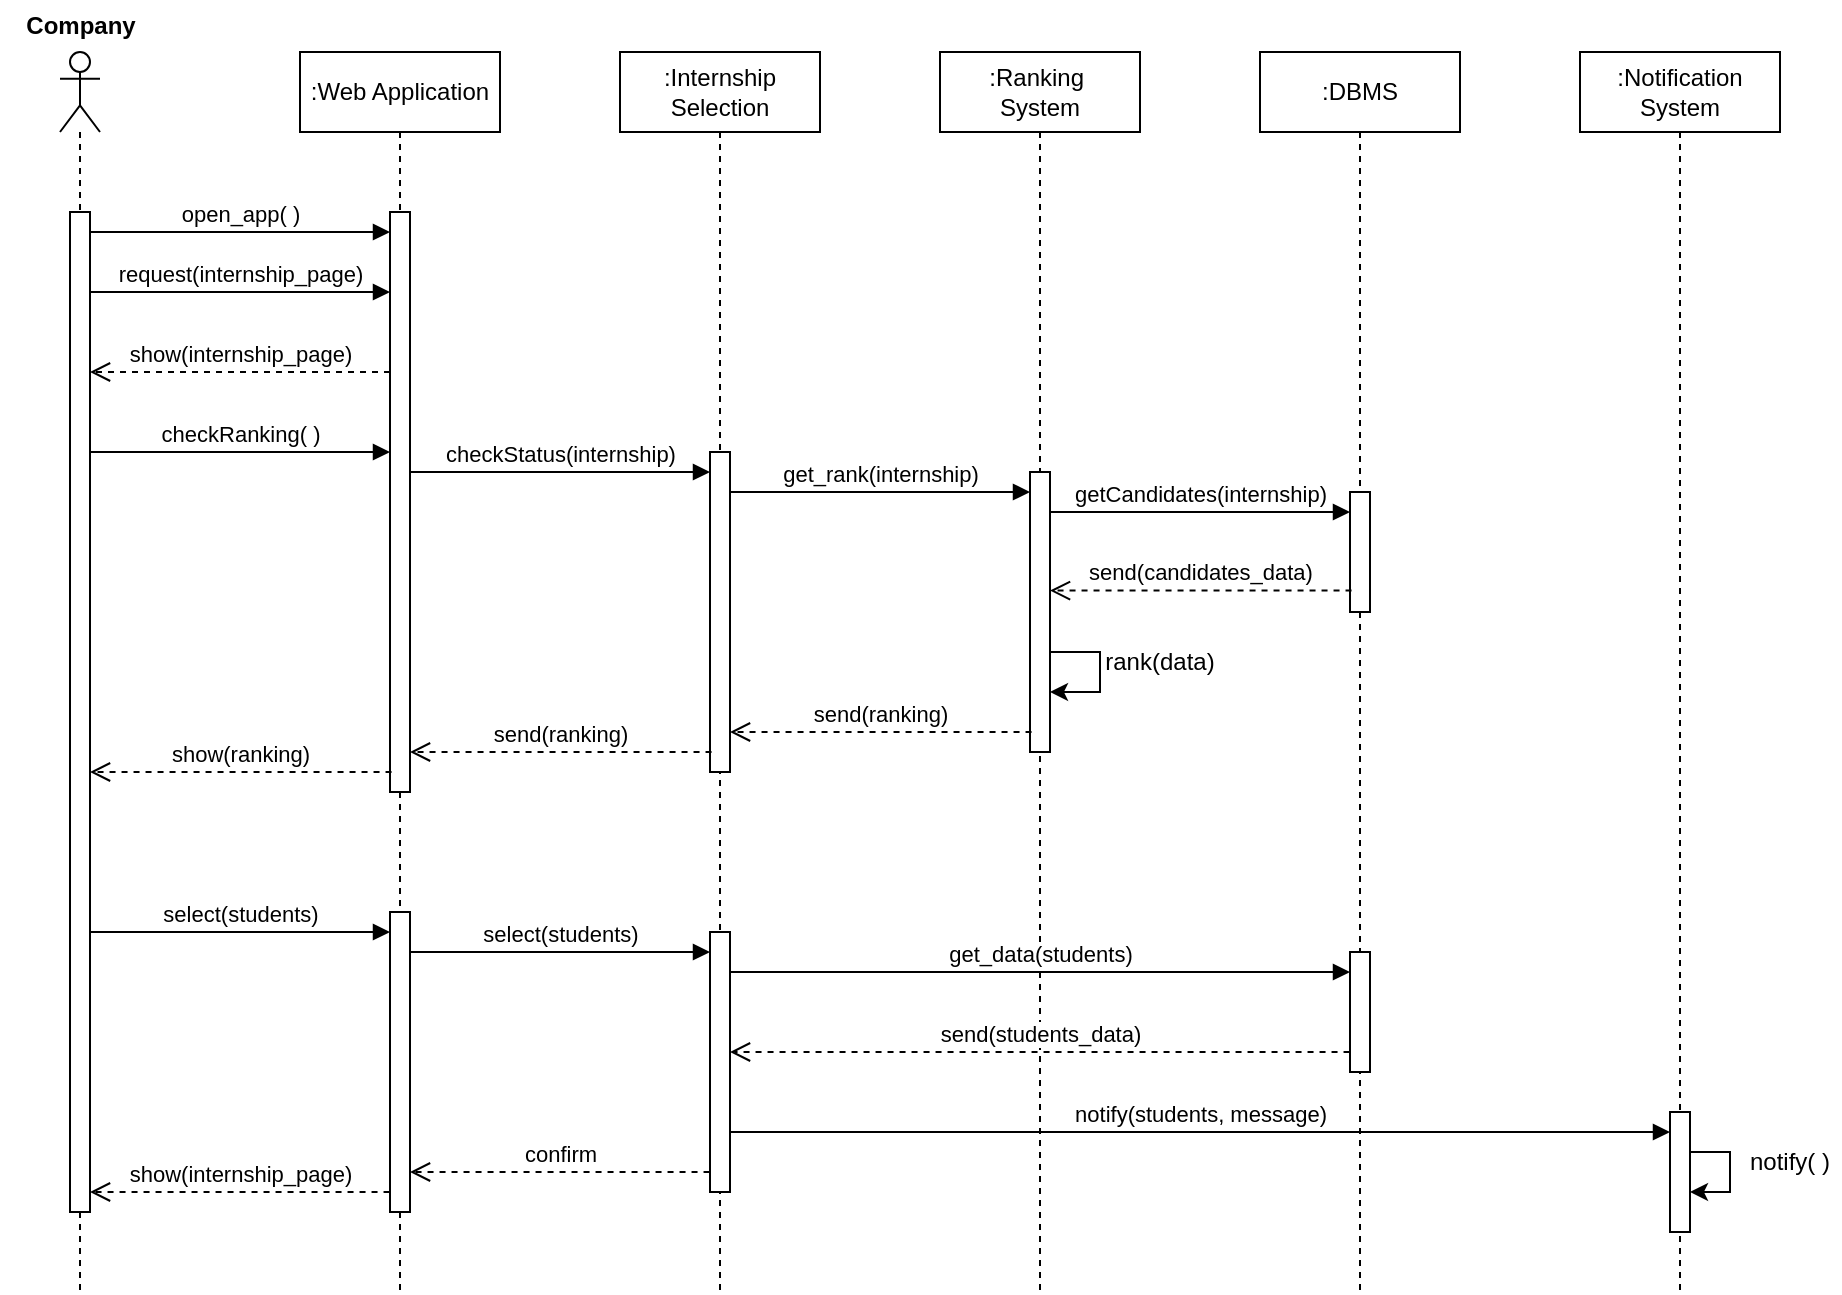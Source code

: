 <mxfile version="25.0.1">
  <diagram name="Page-1" id="2YBvvXClWsGukQMizWep">
    <mxGraphModel dx="972" dy="518" grid="1" gridSize="10" guides="1" tooltips="1" connect="1" arrows="1" fold="1" page="1" pageScale="1" pageWidth="850" pageHeight="1100" math="0" shadow="0">
      <root>
        <mxCell id="0" />
        <mxCell id="1" parent="0" />
        <mxCell id="xZiZErRuDLRy31UqDFJW-1" value="" style="shape=umlLifeline;perimeter=lifelinePerimeter;whiteSpace=wrap;html=1;container=1;dropTarget=0;collapsible=0;recursiveResize=0;outlineConnect=0;portConstraint=eastwest;newEdgeStyle={&quot;curved&quot;:0,&quot;rounded&quot;:0};participant=umlActor;" vertex="1" parent="1">
          <mxGeometry x="70" y="40" width="20" height="620" as="geometry" />
        </mxCell>
        <mxCell id="xZiZErRuDLRy31UqDFJW-11" value="" style="html=1;points=[[0,0,0,0,5],[0,1,0,0,-5],[1,0,0,0,5],[1,1,0,0,-5]];perimeter=orthogonalPerimeter;outlineConnect=0;targetShapes=umlLifeline;portConstraint=eastwest;newEdgeStyle={&quot;curved&quot;:0,&quot;rounded&quot;:0};" vertex="1" parent="xZiZErRuDLRy31UqDFJW-1">
          <mxGeometry x="5" y="80" width="10" height="500" as="geometry" />
        </mxCell>
        <mxCell id="xZiZErRuDLRy31UqDFJW-2" value="Company" style="text;align=center;fontStyle=1;verticalAlign=middle;spacingLeft=3;spacingRight=3;strokeColor=none;rotatable=0;points=[[0,0.5],[1,0.5]];portConstraint=eastwest;html=1;" vertex="1" parent="1">
          <mxGeometry x="40" y="14" width="80" height="26" as="geometry" />
        </mxCell>
        <mxCell id="xZiZErRuDLRy31UqDFJW-3" value=":Web Application" style="shape=umlLifeline;perimeter=lifelinePerimeter;whiteSpace=wrap;html=1;container=1;dropTarget=0;collapsible=0;recursiveResize=0;outlineConnect=0;portConstraint=eastwest;newEdgeStyle={&quot;curved&quot;:0,&quot;rounded&quot;:0};" vertex="1" parent="1">
          <mxGeometry x="190" y="40" width="100" height="620" as="geometry" />
        </mxCell>
        <mxCell id="xZiZErRuDLRy31UqDFJW-12" value="" style="html=1;points=[[0,0,0,0,5],[0,1,0,0,-5],[1,0,0,0,5],[1,1,0,0,-5]];perimeter=orthogonalPerimeter;outlineConnect=0;targetShapes=umlLifeline;portConstraint=eastwest;newEdgeStyle={&quot;curved&quot;:0,&quot;rounded&quot;:0};" vertex="1" parent="xZiZErRuDLRy31UqDFJW-3">
          <mxGeometry x="45" y="80" width="10" height="290" as="geometry" />
        </mxCell>
        <mxCell id="xZiZErRuDLRy31UqDFJW-29" value="" style="html=1;points=[[0,0,0,0,5],[0,1,0,0,-5],[1,0,0,0,5],[1,1,0,0,-5]];perimeter=orthogonalPerimeter;outlineConnect=0;targetShapes=umlLifeline;portConstraint=eastwest;newEdgeStyle={&quot;curved&quot;:0,&quot;rounded&quot;:0};" vertex="1" parent="xZiZErRuDLRy31UqDFJW-3">
          <mxGeometry x="45" y="430" width="10" height="150" as="geometry" />
        </mxCell>
        <mxCell id="xZiZErRuDLRy31UqDFJW-4" value=":Internship Selection" style="shape=umlLifeline;perimeter=lifelinePerimeter;whiteSpace=wrap;html=1;container=1;dropTarget=0;collapsible=0;recursiveResize=0;outlineConnect=0;portConstraint=eastwest;newEdgeStyle={&quot;curved&quot;:0,&quot;rounded&quot;:0};" vertex="1" parent="1">
          <mxGeometry x="350" y="40" width="100" height="620" as="geometry" />
        </mxCell>
        <mxCell id="xZiZErRuDLRy31UqDFJW-15" value="" style="html=1;points=[[0,0,0,0,5],[0,1,0,0,-5],[1,0,0,0,5],[1,1,0,0,-5]];perimeter=orthogonalPerimeter;outlineConnect=0;targetShapes=umlLifeline;portConstraint=eastwest;newEdgeStyle={&quot;curved&quot;:0,&quot;rounded&quot;:0};" vertex="1" parent="xZiZErRuDLRy31UqDFJW-4">
          <mxGeometry x="45" y="200" width="10" height="160" as="geometry" />
        </mxCell>
        <mxCell id="xZiZErRuDLRy31UqDFJW-30" value="" style="html=1;points=[[0,0,0,0,5],[0,1,0,0,-5],[1,0,0,0,5],[1,1,0,0,-5]];perimeter=orthogonalPerimeter;outlineConnect=0;targetShapes=umlLifeline;portConstraint=eastwest;newEdgeStyle={&quot;curved&quot;:0,&quot;rounded&quot;:0};" vertex="1" parent="xZiZErRuDLRy31UqDFJW-4">
          <mxGeometry x="45" y="440" width="10" height="130" as="geometry" />
        </mxCell>
        <mxCell id="xZiZErRuDLRy31UqDFJW-5" value=":Ranking&amp;nbsp;&lt;div&gt;System&lt;/div&gt;" style="shape=umlLifeline;perimeter=lifelinePerimeter;whiteSpace=wrap;html=1;container=1;dropTarget=0;collapsible=0;recursiveResize=0;outlineConnect=0;portConstraint=eastwest;newEdgeStyle={&quot;curved&quot;:0,&quot;rounded&quot;:0};" vertex="1" parent="1">
          <mxGeometry x="510" y="40" width="100" height="620" as="geometry" />
        </mxCell>
        <mxCell id="xZiZErRuDLRy31UqDFJW-17" value="" style="html=1;points=[[0,0,0,0,5],[0,1,0,0,-5],[1,0,0,0,5],[1,1,0,0,-5]];perimeter=orthogonalPerimeter;outlineConnect=0;targetShapes=umlLifeline;portConstraint=eastwest;newEdgeStyle={&quot;curved&quot;:0,&quot;rounded&quot;:0};" vertex="1" parent="xZiZErRuDLRy31UqDFJW-5">
          <mxGeometry x="45" y="210" width="10" height="140" as="geometry" />
        </mxCell>
        <mxCell id="xZiZErRuDLRy31UqDFJW-6" value=":DBMS" style="shape=umlLifeline;perimeter=lifelinePerimeter;whiteSpace=wrap;html=1;container=1;dropTarget=0;collapsible=0;recursiveResize=0;outlineConnect=0;portConstraint=eastwest;newEdgeStyle={&quot;curved&quot;:0,&quot;rounded&quot;:0};" vertex="1" parent="1">
          <mxGeometry x="670" y="40" width="100" height="620" as="geometry" />
        </mxCell>
        <mxCell id="xZiZErRuDLRy31UqDFJW-19" value="" style="html=1;points=[[0,0,0,0,5],[0,1,0,0,-5],[1,0,0,0,5],[1,1,0,0,-5]];perimeter=orthogonalPerimeter;outlineConnect=0;targetShapes=umlLifeline;portConstraint=eastwest;newEdgeStyle={&quot;curved&quot;:0,&quot;rounded&quot;:0};" vertex="1" parent="xZiZErRuDLRy31UqDFJW-6">
          <mxGeometry x="45" y="220" width="10" height="60" as="geometry" />
        </mxCell>
        <mxCell id="xZiZErRuDLRy31UqDFJW-32" value="" style="html=1;points=[[0,0,0,0,5],[0,1,0,0,-5],[1,0,0,0,5],[1,1,0,0,-5]];perimeter=orthogonalPerimeter;outlineConnect=0;targetShapes=umlLifeline;portConstraint=eastwest;newEdgeStyle={&quot;curved&quot;:0,&quot;rounded&quot;:0};" vertex="1" parent="xZiZErRuDLRy31UqDFJW-6">
          <mxGeometry x="45" y="450" width="10" height="60" as="geometry" />
        </mxCell>
        <mxCell id="xZiZErRuDLRy31UqDFJW-7" value=":Notification System" style="shape=umlLifeline;perimeter=lifelinePerimeter;whiteSpace=wrap;html=1;container=1;dropTarget=0;collapsible=0;recursiveResize=0;outlineConnect=0;portConstraint=eastwest;newEdgeStyle={&quot;curved&quot;:0,&quot;rounded&quot;:0};" vertex="1" parent="1">
          <mxGeometry x="830" y="40" width="100" height="620" as="geometry" />
        </mxCell>
        <mxCell id="xZiZErRuDLRy31UqDFJW-36" value="" style="html=1;points=[[0,0,0,0,5],[0,1,0,0,-5],[1,0,0,0,5],[1,1,0,0,-5]];perimeter=orthogonalPerimeter;outlineConnect=0;targetShapes=umlLifeline;portConstraint=eastwest;newEdgeStyle={&quot;curved&quot;:0,&quot;rounded&quot;:0};" vertex="1" parent="xZiZErRuDLRy31UqDFJW-7">
          <mxGeometry x="45" y="530" width="10" height="60" as="geometry" />
        </mxCell>
        <mxCell id="xZiZErRuDLRy31UqDFJW-37" style="edgeStyle=orthogonalEdgeStyle;rounded=0;orthogonalLoop=1;jettySize=auto;html=1;curved=0;" edge="1" parent="xZiZErRuDLRy31UqDFJW-7" source="xZiZErRuDLRy31UqDFJW-36" target="xZiZErRuDLRy31UqDFJW-36">
          <mxGeometry relative="1" as="geometry" />
        </mxCell>
        <mxCell id="xZiZErRuDLRy31UqDFJW-8" value="open_app( )" style="html=1;verticalAlign=bottom;endArrow=block;curved=0;rounded=0;exitX=1;exitY=0;exitDx=0;exitDy=5;exitPerimeter=0;entryX=0;entryY=0;entryDx=0;entryDy=5;entryPerimeter=0;" edge="1" parent="1">
          <mxGeometry width="80" relative="1" as="geometry">
            <mxPoint x="85" y="130" as="sourcePoint" />
            <mxPoint x="235" y="130" as="targetPoint" />
          </mxGeometry>
        </mxCell>
        <mxCell id="xZiZErRuDLRy31UqDFJW-9" value="show(internship_page)" style="html=1;verticalAlign=bottom;endArrow=open;dashed=1;endSize=8;curved=0;rounded=0;" edge="1" parent="1">
          <mxGeometry x="-0.002" relative="1" as="geometry">
            <mxPoint x="235" y="200" as="sourcePoint" />
            <mxPoint x="85" y="200" as="targetPoint" />
            <mxPoint as="offset" />
          </mxGeometry>
        </mxCell>
        <mxCell id="xZiZErRuDLRy31UqDFJW-10" value="checkRanking( )" style="html=1;verticalAlign=bottom;endArrow=block;curved=0;rounded=0;exitX=1;exitY=0;exitDx=0;exitDy=5;exitPerimeter=0;entryX=0;entryY=0;entryDx=0;entryDy=5;entryPerimeter=0;" edge="1" parent="1">
          <mxGeometry width="80" relative="1" as="geometry">
            <mxPoint x="85" y="240" as="sourcePoint" />
            <mxPoint x="235" y="240" as="targetPoint" />
          </mxGeometry>
        </mxCell>
        <mxCell id="xZiZErRuDLRy31UqDFJW-13" value="request(internship_page)" style="html=1;verticalAlign=bottom;endArrow=block;curved=0;rounded=0;exitX=1;exitY=0;exitDx=0;exitDy=5;exitPerimeter=0;entryX=0;entryY=0;entryDx=0;entryDy=5;entryPerimeter=0;" edge="1" parent="1">
          <mxGeometry width="80" relative="1" as="geometry">
            <mxPoint x="85" y="160" as="sourcePoint" />
            <mxPoint x="235" y="160" as="targetPoint" />
          </mxGeometry>
        </mxCell>
        <mxCell id="xZiZErRuDLRy31UqDFJW-14" value="checkStatus(internship)" style="html=1;verticalAlign=bottom;endArrow=block;curved=0;rounded=0;exitX=1;exitY=0;exitDx=0;exitDy=5;exitPerimeter=0;entryX=0;entryY=0;entryDx=0;entryDy=5;entryPerimeter=0;" edge="1" parent="1">
          <mxGeometry width="80" relative="1" as="geometry">
            <mxPoint x="245" y="250" as="sourcePoint" />
            <mxPoint x="395" y="250" as="targetPoint" />
          </mxGeometry>
        </mxCell>
        <mxCell id="xZiZErRuDLRy31UqDFJW-16" value="get_rank(internship)" style="html=1;verticalAlign=bottom;endArrow=block;curved=0;rounded=0;exitX=1;exitY=0;exitDx=0;exitDy=5;exitPerimeter=0;entryX=0;entryY=0;entryDx=0;entryDy=5;entryPerimeter=0;" edge="1" parent="1">
          <mxGeometry width="80" relative="1" as="geometry">
            <mxPoint x="405" y="260" as="sourcePoint" />
            <mxPoint x="555" y="260" as="targetPoint" />
          </mxGeometry>
        </mxCell>
        <mxCell id="xZiZErRuDLRy31UqDFJW-18" value="getCandidates(internship)" style="html=1;verticalAlign=bottom;endArrow=block;curved=0;rounded=0;exitX=1;exitY=0;exitDx=0;exitDy=5;exitPerimeter=0;entryX=0;entryY=0;entryDx=0;entryDy=5;entryPerimeter=0;" edge="1" parent="1">
          <mxGeometry width="80" relative="1" as="geometry">
            <mxPoint x="565" y="270" as="sourcePoint" />
            <mxPoint x="715" y="270" as="targetPoint" />
          </mxGeometry>
        </mxCell>
        <mxCell id="xZiZErRuDLRy31UqDFJW-20" value="send(candidates_data)" style="html=1;verticalAlign=bottom;endArrow=open;dashed=1;endSize=8;curved=0;rounded=0;exitX=0.077;exitY=0.616;exitDx=0;exitDy=0;exitPerimeter=0;" edge="1" parent="1">
          <mxGeometry relative="1" as="geometry">
            <mxPoint x="715.77" y="309.28" as="sourcePoint" />
            <mxPoint x="565" y="309.28" as="targetPoint" />
          </mxGeometry>
        </mxCell>
        <mxCell id="xZiZErRuDLRy31UqDFJW-22" value="" style="endArrow=classic;html=1;rounded=0;" edge="1" parent="1">
          <mxGeometry width="50" height="50" relative="1" as="geometry">
            <mxPoint x="565" y="340" as="sourcePoint" />
            <mxPoint x="565" y="360" as="targetPoint" />
            <Array as="points">
              <mxPoint x="590" y="340" />
              <mxPoint x="590" y="360" />
            </Array>
          </mxGeometry>
        </mxCell>
        <mxCell id="xZiZErRuDLRy31UqDFJW-23" value="rank(data)" style="text;html=1;align=center;verticalAlign=middle;whiteSpace=wrap;rounded=0;" vertex="1" parent="1">
          <mxGeometry x="590" y="330" width="60" height="30" as="geometry" />
        </mxCell>
        <mxCell id="xZiZErRuDLRy31UqDFJW-24" value="send(ranking)" style="html=1;verticalAlign=bottom;endArrow=open;dashed=1;endSize=8;curved=0;rounded=0;exitX=0.077;exitY=0.616;exitDx=0;exitDy=0;exitPerimeter=0;" edge="1" parent="1">
          <mxGeometry relative="1" as="geometry">
            <mxPoint x="555.77" y="380" as="sourcePoint" />
            <mxPoint x="405" y="380" as="targetPoint" />
          </mxGeometry>
        </mxCell>
        <mxCell id="xZiZErRuDLRy31UqDFJW-26" value="send(ranking)" style="html=1;verticalAlign=bottom;endArrow=open;dashed=1;endSize=8;curved=0;rounded=0;exitX=0.077;exitY=0.616;exitDx=0;exitDy=0;exitPerimeter=0;" edge="1" parent="1">
          <mxGeometry relative="1" as="geometry">
            <mxPoint x="395.77" y="390" as="sourcePoint" />
            <mxPoint x="245" y="390" as="targetPoint" />
          </mxGeometry>
        </mxCell>
        <mxCell id="xZiZErRuDLRy31UqDFJW-27" value="show(ranking)" style="html=1;verticalAlign=bottom;endArrow=open;dashed=1;endSize=8;curved=0;rounded=0;exitX=0.077;exitY=0.616;exitDx=0;exitDy=0;exitPerimeter=0;" edge="1" parent="1">
          <mxGeometry relative="1" as="geometry">
            <mxPoint x="235.77" y="400" as="sourcePoint" />
            <mxPoint x="85" y="400" as="targetPoint" />
          </mxGeometry>
        </mxCell>
        <mxCell id="xZiZErRuDLRy31UqDFJW-28" value="select(students)" style="html=1;verticalAlign=bottom;endArrow=block;curved=0;rounded=0;exitX=1;exitY=0;exitDx=0;exitDy=5;exitPerimeter=0;entryX=0;entryY=0;entryDx=0;entryDy=5;entryPerimeter=0;" edge="1" parent="1">
          <mxGeometry width="80" relative="1" as="geometry">
            <mxPoint x="85" y="480" as="sourcePoint" />
            <mxPoint x="235" y="480" as="targetPoint" />
          </mxGeometry>
        </mxCell>
        <mxCell id="xZiZErRuDLRy31UqDFJW-31" value="select(students)" style="html=1;verticalAlign=bottom;endArrow=block;curved=0;rounded=0;exitX=1;exitY=0;exitDx=0;exitDy=5;exitPerimeter=0;entryX=0;entryY=0;entryDx=0;entryDy=5;entryPerimeter=0;" edge="1" parent="1">
          <mxGeometry width="80" relative="1" as="geometry">
            <mxPoint x="245" y="490" as="sourcePoint" />
            <mxPoint x="395" y="490" as="targetPoint" />
          </mxGeometry>
        </mxCell>
        <mxCell id="xZiZErRuDLRy31UqDFJW-33" value="get_data(students)" style="html=1;verticalAlign=bottom;endArrow=block;curved=0;rounded=0;exitX=1;exitY=0;exitDx=0;exitDy=5;exitPerimeter=0;" edge="1" parent="1" target="xZiZErRuDLRy31UqDFJW-32">
          <mxGeometry width="80" relative="1" as="geometry">
            <mxPoint x="405" y="500" as="sourcePoint" />
            <mxPoint x="555" y="500" as="targetPoint" />
          </mxGeometry>
        </mxCell>
        <mxCell id="xZiZErRuDLRy31UqDFJW-34" value="send(students_data)" style="html=1;verticalAlign=bottom;endArrow=open;dashed=1;endSize=8;curved=0;rounded=0;exitX=0.077;exitY=0.616;exitDx=0;exitDy=0;exitPerimeter=0;" edge="1" parent="1" target="xZiZErRuDLRy31UqDFJW-30">
          <mxGeometry relative="1" as="geometry">
            <mxPoint x="714.77" y="540" as="sourcePoint" />
            <mxPoint x="564" y="540" as="targetPoint" />
          </mxGeometry>
        </mxCell>
        <mxCell id="xZiZErRuDLRy31UqDFJW-35" value="notify(students, message)" style="html=1;verticalAlign=bottom;endArrow=block;curved=0;rounded=0;exitX=1;exitY=0;exitDx=0;exitDy=5;exitPerimeter=0;" edge="1" parent="1" target="xZiZErRuDLRy31UqDFJW-36">
          <mxGeometry width="80" relative="1" as="geometry">
            <mxPoint x="405" y="580" as="sourcePoint" />
            <mxPoint x="715" y="580" as="targetPoint" />
          </mxGeometry>
        </mxCell>
        <mxCell id="xZiZErRuDLRy31UqDFJW-38" value="notify( )" style="text;html=1;align=center;verticalAlign=middle;whiteSpace=wrap;rounded=0;" vertex="1" parent="1">
          <mxGeometry x="910" y="580" width="50" height="30" as="geometry" />
        </mxCell>
        <mxCell id="xZiZErRuDLRy31UqDFJW-39" value="confirm" style="html=1;verticalAlign=bottom;endArrow=open;dashed=1;endSize=8;curved=0;rounded=0;exitX=0.077;exitY=0.616;exitDx=0;exitDy=0;exitPerimeter=0;" edge="1" parent="1" target="xZiZErRuDLRy31UqDFJW-29">
          <mxGeometry relative="1" as="geometry">
            <mxPoint x="394.77" y="600" as="sourcePoint" />
            <mxPoint x="244" y="600" as="targetPoint" />
          </mxGeometry>
        </mxCell>
        <mxCell id="xZiZErRuDLRy31UqDFJW-40" value="show(internship_page)" style="html=1;verticalAlign=bottom;endArrow=open;dashed=1;endSize=8;curved=0;rounded=0;exitX=0.077;exitY=0.616;exitDx=0;exitDy=0;exitPerimeter=0;" edge="1" parent="1">
          <mxGeometry x="-0.002" relative="1" as="geometry">
            <mxPoint x="234.77" y="610" as="sourcePoint" />
            <mxPoint x="85" y="610" as="targetPoint" />
            <mxPoint as="offset" />
          </mxGeometry>
        </mxCell>
      </root>
    </mxGraphModel>
  </diagram>
</mxfile>
